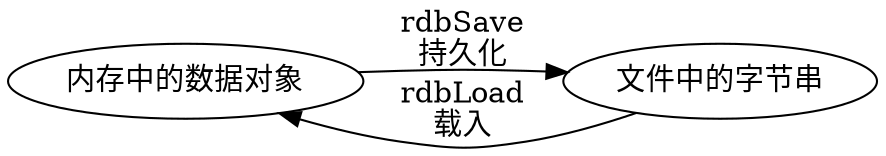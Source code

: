 digraph persistent {
    rankdir = LR;

    memory_object [label = "内存中的数据对象"];

    byte_in_file [label = "文件中的字节串"];

    memory_object -> byte_in_file [label = "rdbSave\n持久化"];

    byte_in_file -> memory_object [label = "rdbLoad\n载入"];
}
